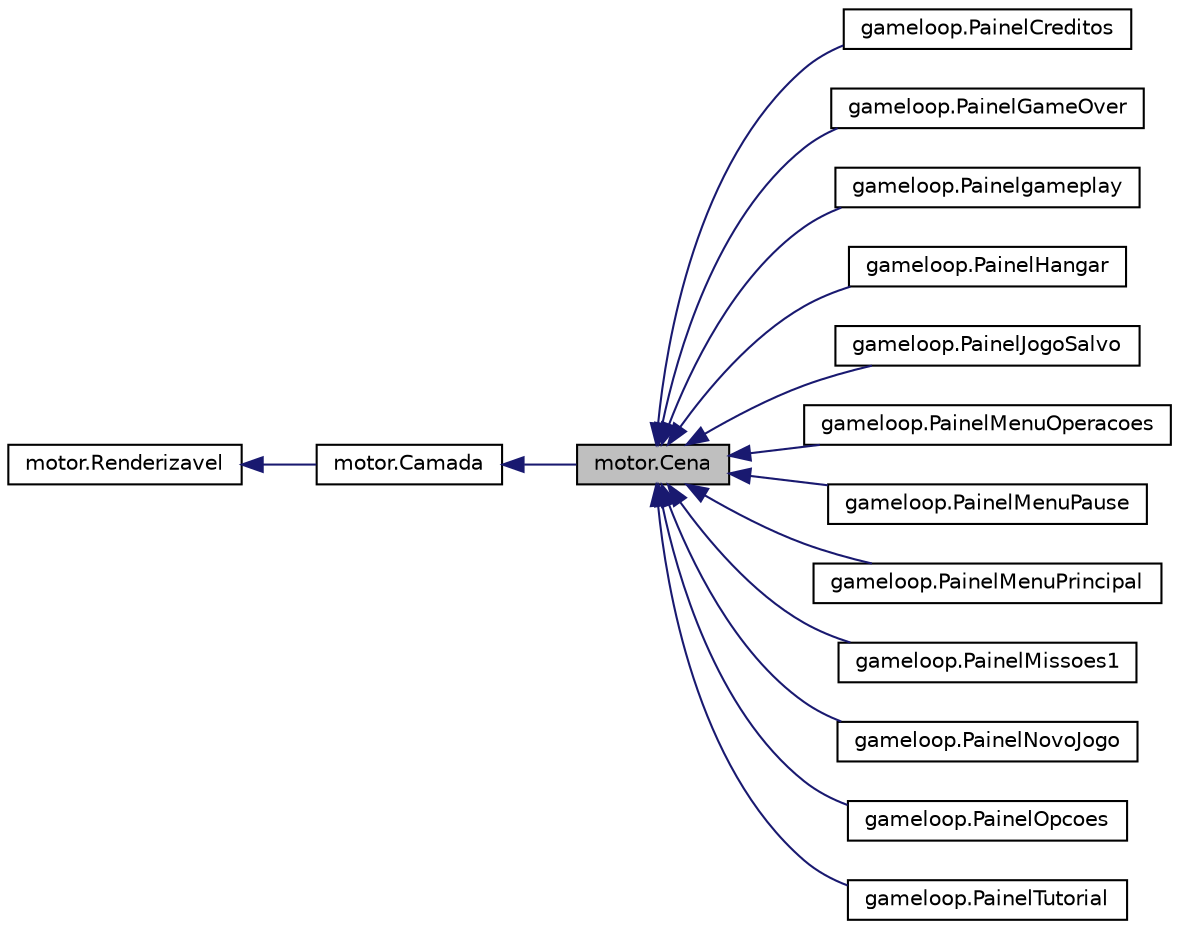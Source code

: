 digraph "motor.Cena"
{
  edge [fontname="Helvetica",fontsize="10",labelfontname="Helvetica",labelfontsize="10"];
  node [fontname="Helvetica",fontsize="10",shape=record];
  rankdir="LR";
  Node1 [label="motor.Cena",height=0.2,width=0.4,color="black", fillcolor="grey75", style="filled", fontcolor="black"];
  Node2 -> Node1 [dir="back",color="midnightblue",fontsize="10",style="solid",fontname="Helvetica"];
  Node2 [label="motor.Camada",height=0.2,width=0.4,color="black", fillcolor="white", style="filled",URL="$classmotor_1_1Camada.html",tooltip="Representa uma camada na árvore renderização. "];
  Node3 -> Node2 [dir="back",color="midnightblue",fontsize="10",style="solid",fontname="Helvetica"];
  Node3 [label="motor.Renderizavel",height=0.2,width=0.4,color="black", fillcolor="white", style="filled",URL="$classmotor_1_1Renderizavel.html",tooltip="Classe abstrata que contém os atributos básicos de um objeto renderizável. "];
  Node1 -> Node4 [dir="back",color="midnightblue",fontsize="10",style="solid",fontname="Helvetica"];
  Node4 [label="gameloop.PainelCreditos",height=0.2,width=0.4,color="black", fillcolor="white", style="filled",URL="$classgameloop_1_1PainelCreditos.html",tooltip="É a classe que monta a cena do Menu Creditos. "];
  Node1 -> Node5 [dir="back",color="midnightblue",fontsize="10",style="solid",fontname="Helvetica"];
  Node5 [label="gameloop.PainelGameOver",height=0.2,width=0.4,color="black", fillcolor="white", style="filled",URL="$classgameloop_1_1PainelGameOver.html"];
  Node1 -> Node6 [dir="back",color="midnightblue",fontsize="10",style="solid",fontname="Helvetica"];
  Node6 [label="gameloop.Painelgameplay",height=0.2,width=0.4,color="black", fillcolor="white", style="filled",URL="$classgameloop_1_1Painelgameplay.html"];
  Node1 -> Node7 [dir="back",color="midnightblue",fontsize="10",style="solid",fontname="Helvetica"];
  Node7 [label="gameloop.PainelHangar",height=0.2,width=0.4,color="black", fillcolor="white", style="filled",URL="$classgameloop_1_1PainelHangar.html",tooltip="É a classe que monta a cena do Hangar. "];
  Node1 -> Node8 [dir="back",color="midnightblue",fontsize="10",style="solid",fontname="Helvetica"];
  Node8 [label="gameloop.PainelJogoSalvo",height=0.2,width=0.4,color="black", fillcolor="white", style="filled",URL="$classgameloop_1_1PainelJogoSalvo.html",tooltip="É a classe que monta a cena do Menu Opcoes. "];
  Node1 -> Node9 [dir="back",color="midnightblue",fontsize="10",style="solid",fontname="Helvetica"];
  Node9 [label="gameloop.PainelMenuOperacoes",height=0.2,width=0.4,color="black", fillcolor="white", style="filled",URL="$classgameloop_1_1PainelMenuOperacoes.html",tooltip="É a classe que monta a cena do menu de operacoes. "];
  Node1 -> Node10 [dir="back",color="midnightblue",fontsize="10",style="solid",fontname="Helvetica"];
  Node10 [label="gameloop.PainelMenuPause",height=0.2,width=0.4,color="black", fillcolor="white", style="filled",URL="$classgameloop_1_1PainelMenuPause.html"];
  Node1 -> Node11 [dir="back",color="midnightblue",fontsize="10",style="solid",fontname="Helvetica"];
  Node11 [label="gameloop.PainelMenuPrincipal",height=0.2,width=0.4,color="black", fillcolor="white", style="filled",URL="$classgameloop_1_1PainelMenuPrincipal.html",tooltip="É a classe que monta a cena do menu principal. "];
  Node1 -> Node12 [dir="back",color="midnightblue",fontsize="10",style="solid",fontname="Helvetica"];
  Node12 [label="gameloop.PainelMissoes1",height=0.2,width=0.4,color="black", fillcolor="white", style="filled",URL="$classgameloop_1_1PainelMissoes1.html",tooltip="É a classe que monta a cena do primeiro Menu de Missoes. "];
  Node1 -> Node13 [dir="back",color="midnightblue",fontsize="10",style="solid",fontname="Helvetica"];
  Node13 [label="gameloop.PainelNovoJogo",height=0.2,width=0.4,color="black", fillcolor="white", style="filled",URL="$classgameloop_1_1PainelNovoJogo.html",tooltip="É a classe que monta a cena do Menu Novo Jogo. "];
  Node1 -> Node14 [dir="back",color="midnightblue",fontsize="10",style="solid",fontname="Helvetica"];
  Node14 [label="gameloop.PainelOpcoes",height=0.2,width=0.4,color="black", fillcolor="white", style="filled",URL="$classgameloop_1_1PainelOpcoes.html",tooltip="É a classe que monta a cena do Menu Opcoes. "];
  Node1 -> Node15 [dir="back",color="midnightblue",fontsize="10",style="solid",fontname="Helvetica"];
  Node15 [label="gameloop.PainelTutorial",height=0.2,width=0.4,color="black", fillcolor="white", style="filled",URL="$classgameloop_1_1PainelTutorial.html",tooltip="É a classe que monta a cena do tutorial. "];
}
